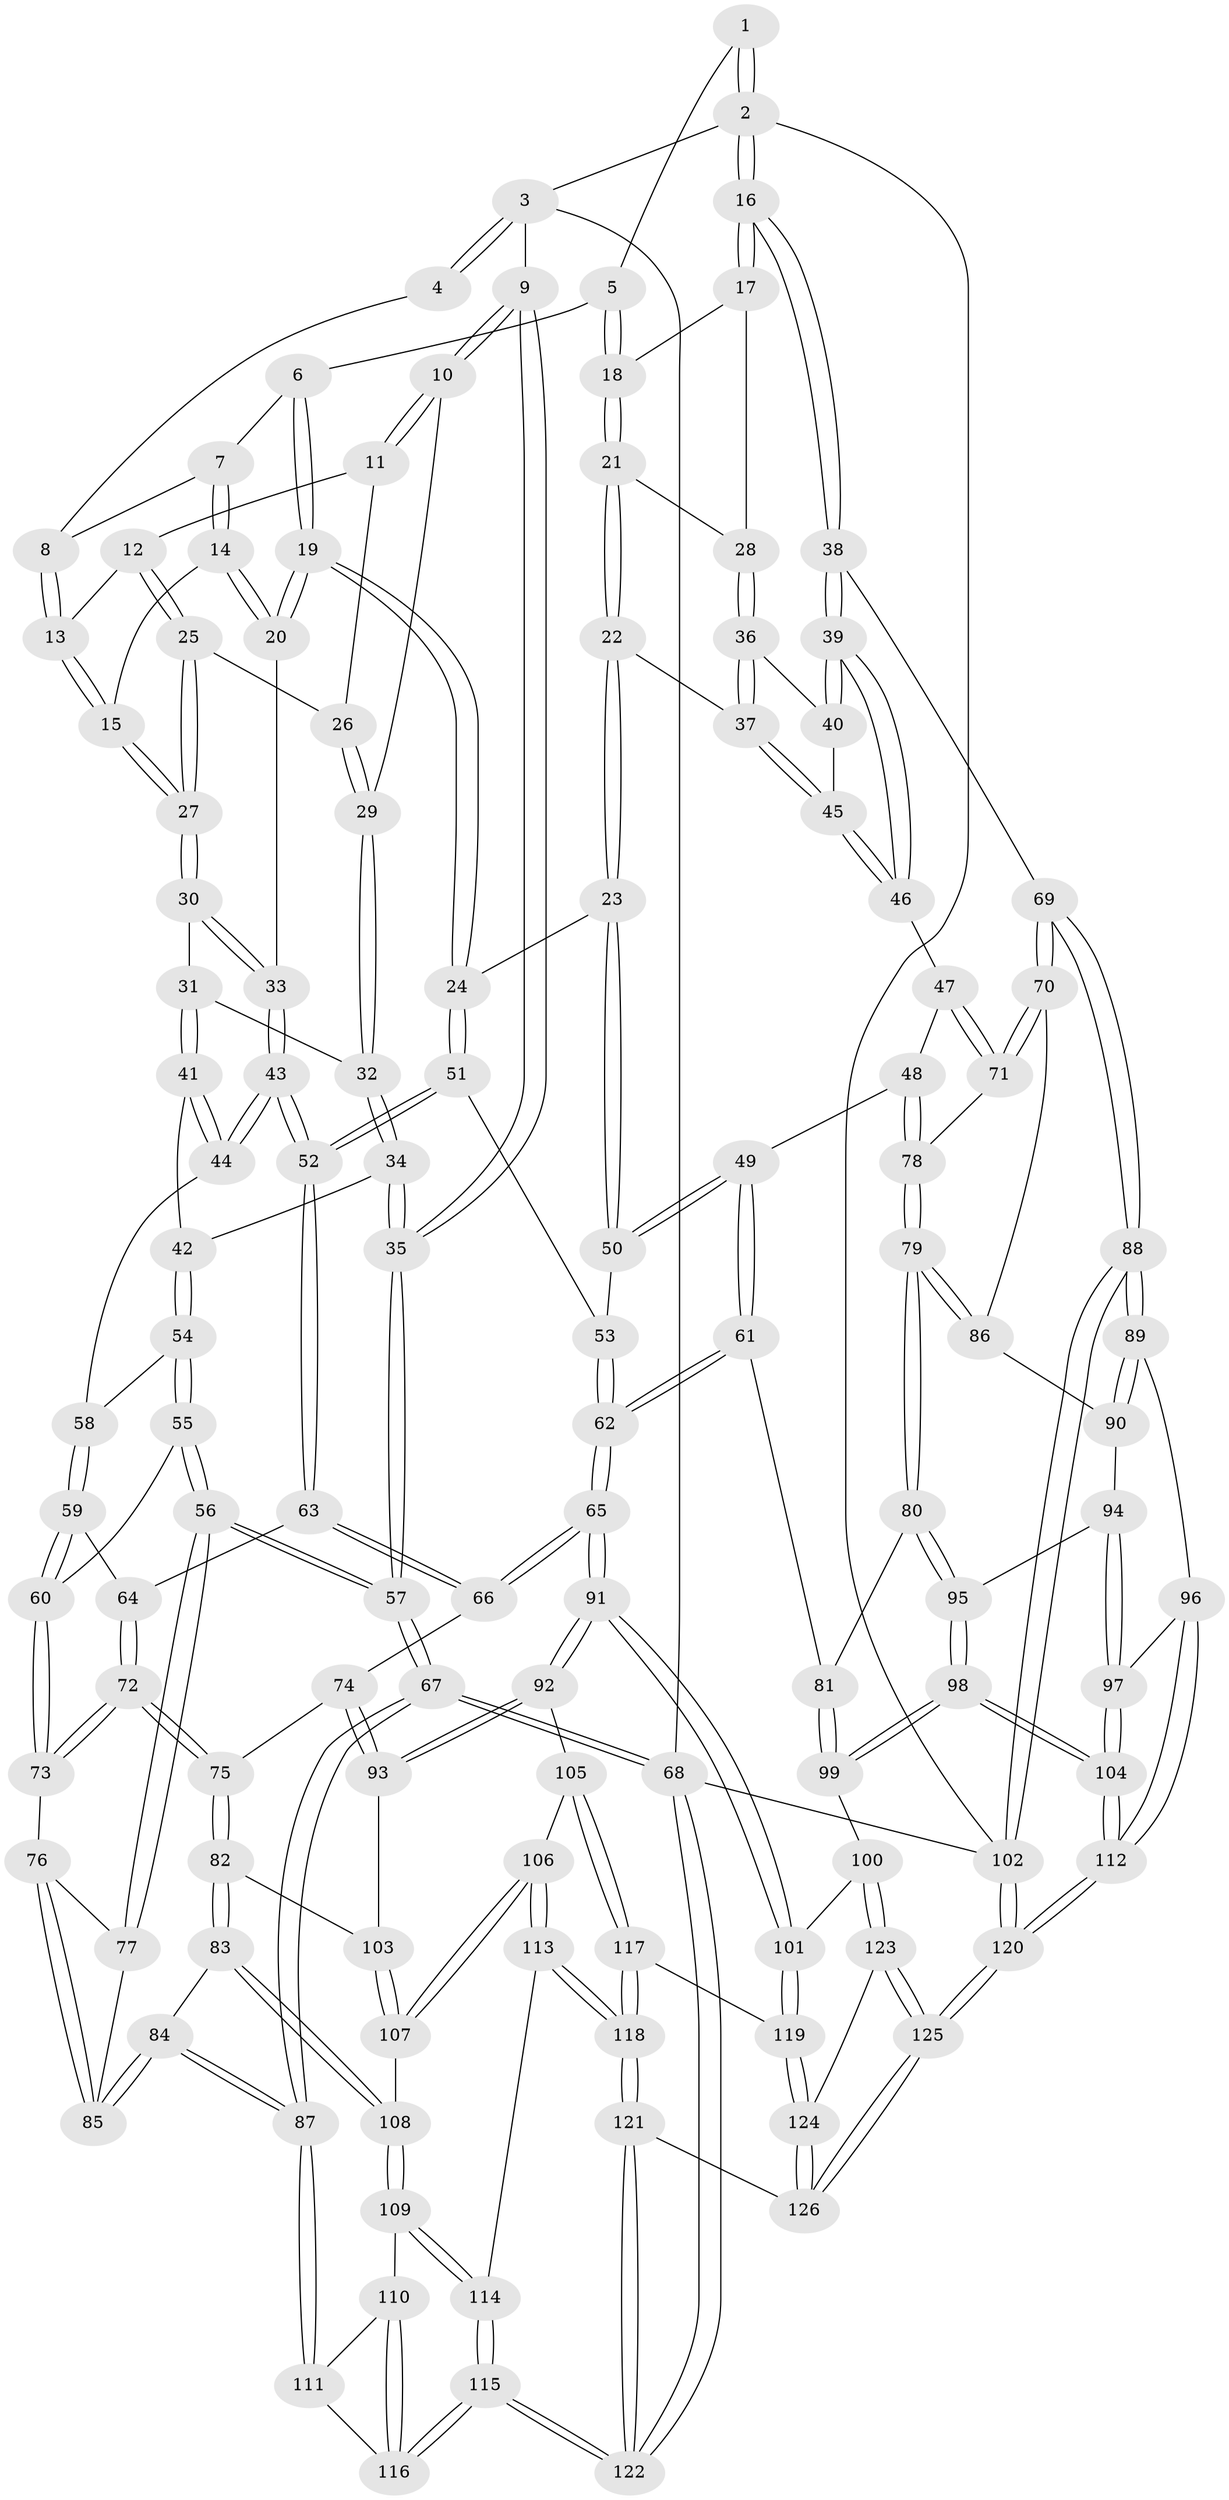// Generated by graph-tools (version 1.1) at 2025/51/03/09/25 03:51:09]
// undirected, 126 vertices, 312 edges
graph export_dot {
graph [start="1"]
  node [color=gray90,style=filled];
  1 [pos="+0.718024402529357+0"];
  2 [pos="+1+0"];
  3 [pos="+0+0"];
  4 [pos="+0.4114252923589689+0"];
  5 [pos="+0.6906776043351632+0"];
  6 [pos="+0.5945246566471153+0.06850142805010363"];
  7 [pos="+0.5524739671318714+0.07116804001832541"];
  8 [pos="+0.39739484751045817+0.05283177881883136"];
  9 [pos="+0+0"];
  10 [pos="+0+0"];
  11 [pos="+0.29554446648142424+0.05613054719320391"];
  12 [pos="+0.37393056487095316+0.07919258922101008"];
  13 [pos="+0.3846679617207888+0.07737921911943792"];
  14 [pos="+0.42712780369800835+0.17953101130548316"];
  15 [pos="+0.42114091956759697+0.17459646630605707"];
  16 [pos="+1+0"];
  17 [pos="+0.9124790561172206+0.1580724262286448"];
  18 [pos="+0.7156660013160272+0.03144474093332589"];
  19 [pos="+0.5396427787662432+0.2809988248655981"];
  20 [pos="+0.5141776257957376+0.27450774875728673"];
  21 [pos="+0.7300467253470229+0.188041407037367"];
  22 [pos="+0.6562827436797275+0.28686350643017855"];
  23 [pos="+0.5634451936686989+0.2982193679327257"];
  24 [pos="+0.5420654533817444+0.2831021551320738"];
  25 [pos="+0.2417366710542254+0.1756337979687538"];
  26 [pos="+0.21261776574642152+0.17136886559988265"];
  27 [pos="+0.3080960595152071+0.23194701293990105"];
  28 [pos="+0.8859430791938073+0.23184927497677013"];
  29 [pos="+0.15105761231731493+0.16619859678223461"];
  30 [pos="+0.310355161588603+0.2806693965521995"];
  31 [pos="+0.2642924417820065+0.3126849495355116"];
  32 [pos="+0.16133367292858808+0.26409797301792465"];
  33 [pos="+0.38947179725309433+0.3333558035102428"];
  34 [pos="+0.1135131764137075+0.38222979978074045"];
  35 [pos="+0+0.2869384161504889"];
  36 [pos="+0.8913076748860265+0.25498866626808797"];
  37 [pos="+0.6993166376920129+0.31827545170049604"];
  38 [pos="+1+0.47253693997854357"];
  39 [pos="+1+0.4664928438711754"];
  40 [pos="+0.9037731888090373+0.2802620892192212"];
  41 [pos="+0.26306399342460796+0.3240940415274065"];
  42 [pos="+0.11751322362267307+0.3883435187815296"];
  43 [pos="+0.3306760569534669+0.47275085096020014"];
  44 [pos="+0.2730933104353643+0.431874618841829"];
  45 [pos="+0.7674315563849435+0.40480318753852523"];
  46 [pos="+0.7706533700421745+0.42954882102168324"];
  47 [pos="+0.7543614223333487+0.46549731883793233"];
  48 [pos="+0.7225981214656358+0.508643856209335"];
  49 [pos="+0.6367922963422938+0.5229904450887152"];
  50 [pos="+0.5663056683041767+0.3771848537758246"];
  51 [pos="+0.40931519169927333+0.46409766336920444"];
  52 [pos="+0.3312150881816701+0.4740864171884037"];
  53 [pos="+0.47355957986784547+0.4701907539911304"];
  54 [pos="+0.126824318693461+0.40584383175998867"];
  55 [pos="+0.09982768254895591+0.5212407825810554"];
  56 [pos="+0+0.5870106018510179"];
  57 [pos="+0+0.6652008529016906"];
  58 [pos="+0.20261162800498136+0.4222323583419224"];
  59 [pos="+0.1949849265360411+0.5250112306608209"];
  60 [pos="+0.11108703383208804+0.5278417690876395"];
  61 [pos="+0.558278606026017+0.6269569712884876"];
  62 [pos="+0.556830598147516+0.6278992267240976"];
  63 [pos="+0.330879371344859+0.4773733598391178"];
  64 [pos="+0.2556326746075304+0.5335889848459472"];
  65 [pos="+0.5530042765457376+0.6323082365706466"];
  66 [pos="+0.3906821351809101+0.6149732407699527"];
  67 [pos="+0+0.7223270497614367"];
  68 [pos="+0+1"];
  69 [pos="+1+0.4786795860917541"];
  70 [pos="+0.9893483432050225+0.5365400669577651"];
  71 [pos="+0.915893287215688+0.5463939054577575"];
  72 [pos="+0.21654839951518182+0.619358621496378"];
  73 [pos="+0.15694726669045403+0.5857689653194698"];
  74 [pos="+0.3694120706190616+0.6408029026328317"];
  75 [pos="+0.23487809985414337+0.6824333106063979"];
  76 [pos="+0.135315537215514+0.624767035491845"];
  77 [pos="+0.09687706756129769+0.6251098987546448"];
  78 [pos="+0.7871609524687697+0.5966343538982828"];
  79 [pos="+0.7872579210019666+0.6674395885046815"];
  80 [pos="+0.7818883901320745+0.678570798774595"];
  81 [pos="+0.7517774533053346+0.68414189353562"];
  82 [pos="+0.21469228977911634+0.7174537503539978"];
  83 [pos="+0.1969215649608692+0.7317219496344017"];
  84 [pos="+0.160386612058523+0.7240544472322928"];
  85 [pos="+0.137982935749933+0.6609674216357465"];
  86 [pos="+0.871274916206247+0.6584756045785805"];
  87 [pos="+0+0.7352974666355481"];
  88 [pos="+1+0.6571838243400082"];
  89 [pos="+1+0.6582826311859266"];
  90 [pos="+0.9212592491207968+0.7069142699768171"];
  91 [pos="+0.556815094847118+0.7959805605656959"];
  92 [pos="+0.4478143479393772+0.8075521590879983"];
  93 [pos="+0.37744873809640134+0.7488644180940275"];
  94 [pos="+0.903459486270014+0.7246081867092419"];
  95 [pos="+0.7997549941984895+0.7189765401107135"];
  96 [pos="+1+0.7587171378444147"];
  97 [pos="+0.8956427575449836+0.8009082886270884"];
  98 [pos="+0.8165120639372506+0.8760756133651723"];
  99 [pos="+0.6335647890514421+0.82593074080693"];
  100 [pos="+0.5834080188001732+0.8279259462608357"];
  101 [pos="+0.5798452256303999+0.8252865881664021"];
  102 [pos="+1+1"];
  103 [pos="+0.32525645436348843+0.7758581800903123"];
  104 [pos="+0.8204541921406501+0.8800230916218114"];
  105 [pos="+0.3950077825613491+0.8611761453074822"];
  106 [pos="+0.32251096957320435+0.8526140687944668"];
  107 [pos="+0.320004659550764+0.8190617979442861"];
  108 [pos="+0.19868562470031842+0.7758235069245925"];
  109 [pos="+0.19688254933367236+0.8102421598207766"];
  110 [pos="+0.1558782094242387+0.8434013169417456"];
  111 [pos="+0.0004055567528448754+0.812215359633669"];
  112 [pos="+0.8629511940716721+0.9803279167750164"];
  113 [pos="+0.28333498950165453+0.8820022182745333"];
  114 [pos="+0.25920801846441566+0.884338760076144"];
  115 [pos="+0.1504914557978983+1"];
  116 [pos="+0.12694433611557362+0.9298436598738735"];
  117 [pos="+0.40001723562629976+0.9095906897140895"];
  118 [pos="+0.3582617092260131+0.9761616901628012"];
  119 [pos="+0.46415184353568795+0.935557191916273"];
  120 [pos="+0.9695759569269234+1"];
  121 [pos="+0.3504993297279093+1"];
  122 [pos="+0.10875382035150115+1"];
  123 [pos="+0.5928011915302419+0.9169337536701524"];
  124 [pos="+0.466894088288676+1"];
  125 [pos="+0.7443251605875608+1"];
  126 [pos="+0.38359027430576137+1"];
  1 -- 2;
  1 -- 2;
  1 -- 5;
  2 -- 3;
  2 -- 16;
  2 -- 16;
  2 -- 102;
  3 -- 4;
  3 -- 4;
  3 -- 9;
  3 -- 68;
  4 -- 8;
  5 -- 6;
  5 -- 18;
  5 -- 18;
  6 -- 7;
  6 -- 19;
  6 -- 19;
  7 -- 8;
  7 -- 14;
  7 -- 14;
  8 -- 13;
  8 -- 13;
  9 -- 10;
  9 -- 10;
  9 -- 35;
  9 -- 35;
  10 -- 11;
  10 -- 11;
  10 -- 29;
  11 -- 12;
  11 -- 26;
  12 -- 13;
  12 -- 25;
  12 -- 25;
  13 -- 15;
  13 -- 15;
  14 -- 15;
  14 -- 20;
  14 -- 20;
  15 -- 27;
  15 -- 27;
  16 -- 17;
  16 -- 17;
  16 -- 38;
  16 -- 38;
  17 -- 18;
  17 -- 28;
  18 -- 21;
  18 -- 21;
  19 -- 20;
  19 -- 20;
  19 -- 24;
  19 -- 24;
  20 -- 33;
  21 -- 22;
  21 -- 22;
  21 -- 28;
  22 -- 23;
  22 -- 23;
  22 -- 37;
  23 -- 24;
  23 -- 50;
  23 -- 50;
  24 -- 51;
  24 -- 51;
  25 -- 26;
  25 -- 27;
  25 -- 27;
  26 -- 29;
  26 -- 29;
  27 -- 30;
  27 -- 30;
  28 -- 36;
  28 -- 36;
  29 -- 32;
  29 -- 32;
  30 -- 31;
  30 -- 33;
  30 -- 33;
  31 -- 32;
  31 -- 41;
  31 -- 41;
  32 -- 34;
  32 -- 34;
  33 -- 43;
  33 -- 43;
  34 -- 35;
  34 -- 35;
  34 -- 42;
  35 -- 57;
  35 -- 57;
  36 -- 37;
  36 -- 37;
  36 -- 40;
  37 -- 45;
  37 -- 45;
  38 -- 39;
  38 -- 39;
  38 -- 69;
  39 -- 40;
  39 -- 40;
  39 -- 46;
  39 -- 46;
  40 -- 45;
  41 -- 42;
  41 -- 44;
  41 -- 44;
  42 -- 54;
  42 -- 54;
  43 -- 44;
  43 -- 44;
  43 -- 52;
  43 -- 52;
  44 -- 58;
  45 -- 46;
  45 -- 46;
  46 -- 47;
  47 -- 48;
  47 -- 71;
  47 -- 71;
  48 -- 49;
  48 -- 78;
  48 -- 78;
  49 -- 50;
  49 -- 50;
  49 -- 61;
  49 -- 61;
  50 -- 53;
  51 -- 52;
  51 -- 52;
  51 -- 53;
  52 -- 63;
  52 -- 63;
  53 -- 62;
  53 -- 62;
  54 -- 55;
  54 -- 55;
  54 -- 58;
  55 -- 56;
  55 -- 56;
  55 -- 60;
  56 -- 57;
  56 -- 57;
  56 -- 77;
  56 -- 77;
  57 -- 67;
  57 -- 67;
  58 -- 59;
  58 -- 59;
  59 -- 60;
  59 -- 60;
  59 -- 64;
  60 -- 73;
  60 -- 73;
  61 -- 62;
  61 -- 62;
  61 -- 81;
  62 -- 65;
  62 -- 65;
  63 -- 64;
  63 -- 66;
  63 -- 66;
  64 -- 72;
  64 -- 72;
  65 -- 66;
  65 -- 66;
  65 -- 91;
  65 -- 91;
  66 -- 74;
  67 -- 68;
  67 -- 68;
  67 -- 87;
  67 -- 87;
  68 -- 122;
  68 -- 122;
  68 -- 102;
  69 -- 70;
  69 -- 70;
  69 -- 88;
  69 -- 88;
  70 -- 71;
  70 -- 71;
  70 -- 86;
  71 -- 78;
  72 -- 73;
  72 -- 73;
  72 -- 75;
  72 -- 75;
  73 -- 76;
  74 -- 75;
  74 -- 93;
  74 -- 93;
  75 -- 82;
  75 -- 82;
  76 -- 77;
  76 -- 85;
  76 -- 85;
  77 -- 85;
  78 -- 79;
  78 -- 79;
  79 -- 80;
  79 -- 80;
  79 -- 86;
  79 -- 86;
  80 -- 81;
  80 -- 95;
  80 -- 95;
  81 -- 99;
  81 -- 99;
  82 -- 83;
  82 -- 83;
  82 -- 103;
  83 -- 84;
  83 -- 108;
  83 -- 108;
  84 -- 85;
  84 -- 85;
  84 -- 87;
  84 -- 87;
  86 -- 90;
  87 -- 111;
  87 -- 111;
  88 -- 89;
  88 -- 89;
  88 -- 102;
  88 -- 102;
  89 -- 90;
  89 -- 90;
  89 -- 96;
  90 -- 94;
  91 -- 92;
  91 -- 92;
  91 -- 101;
  91 -- 101;
  92 -- 93;
  92 -- 93;
  92 -- 105;
  93 -- 103;
  94 -- 95;
  94 -- 97;
  94 -- 97;
  95 -- 98;
  95 -- 98;
  96 -- 97;
  96 -- 112;
  96 -- 112;
  97 -- 104;
  97 -- 104;
  98 -- 99;
  98 -- 99;
  98 -- 104;
  98 -- 104;
  99 -- 100;
  100 -- 101;
  100 -- 123;
  100 -- 123;
  101 -- 119;
  101 -- 119;
  102 -- 120;
  102 -- 120;
  103 -- 107;
  103 -- 107;
  104 -- 112;
  104 -- 112;
  105 -- 106;
  105 -- 117;
  105 -- 117;
  106 -- 107;
  106 -- 107;
  106 -- 113;
  106 -- 113;
  107 -- 108;
  108 -- 109;
  108 -- 109;
  109 -- 110;
  109 -- 114;
  109 -- 114;
  110 -- 111;
  110 -- 116;
  110 -- 116;
  111 -- 116;
  112 -- 120;
  112 -- 120;
  113 -- 114;
  113 -- 118;
  113 -- 118;
  114 -- 115;
  114 -- 115;
  115 -- 116;
  115 -- 116;
  115 -- 122;
  115 -- 122;
  117 -- 118;
  117 -- 118;
  117 -- 119;
  118 -- 121;
  118 -- 121;
  119 -- 124;
  119 -- 124;
  120 -- 125;
  120 -- 125;
  121 -- 122;
  121 -- 122;
  121 -- 126;
  123 -- 124;
  123 -- 125;
  123 -- 125;
  124 -- 126;
  124 -- 126;
  125 -- 126;
  125 -- 126;
}
